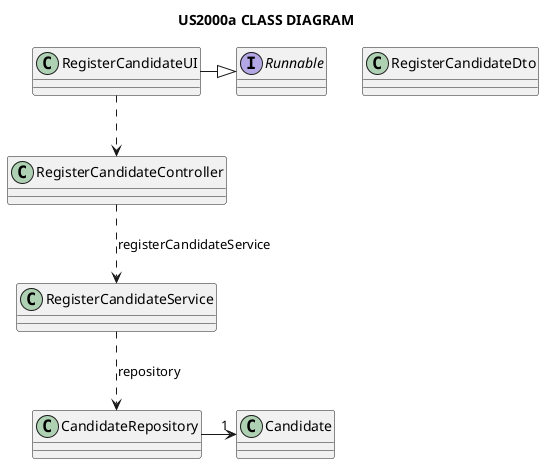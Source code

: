 @startuml

title US2000a CLASS DIAGRAM

interface Runnable {

}

class RegisterCandidateUI {

}

class RegisterCandidateController {

}

class RegisterCandidateDto {

}

class RegisterCandidateService {

}


class Candidate {

}

class CandidateRepository {

}


RegisterCandidateUI ..> RegisterCandidateController
RegisterCandidateController ..> RegisterCandidateService: registerCandidateService
RegisterCandidateService ..> CandidateRepository:repository
RegisterCandidateUI -|> Runnable
CandidateRepository -right-> "1"Candidate

@enduml